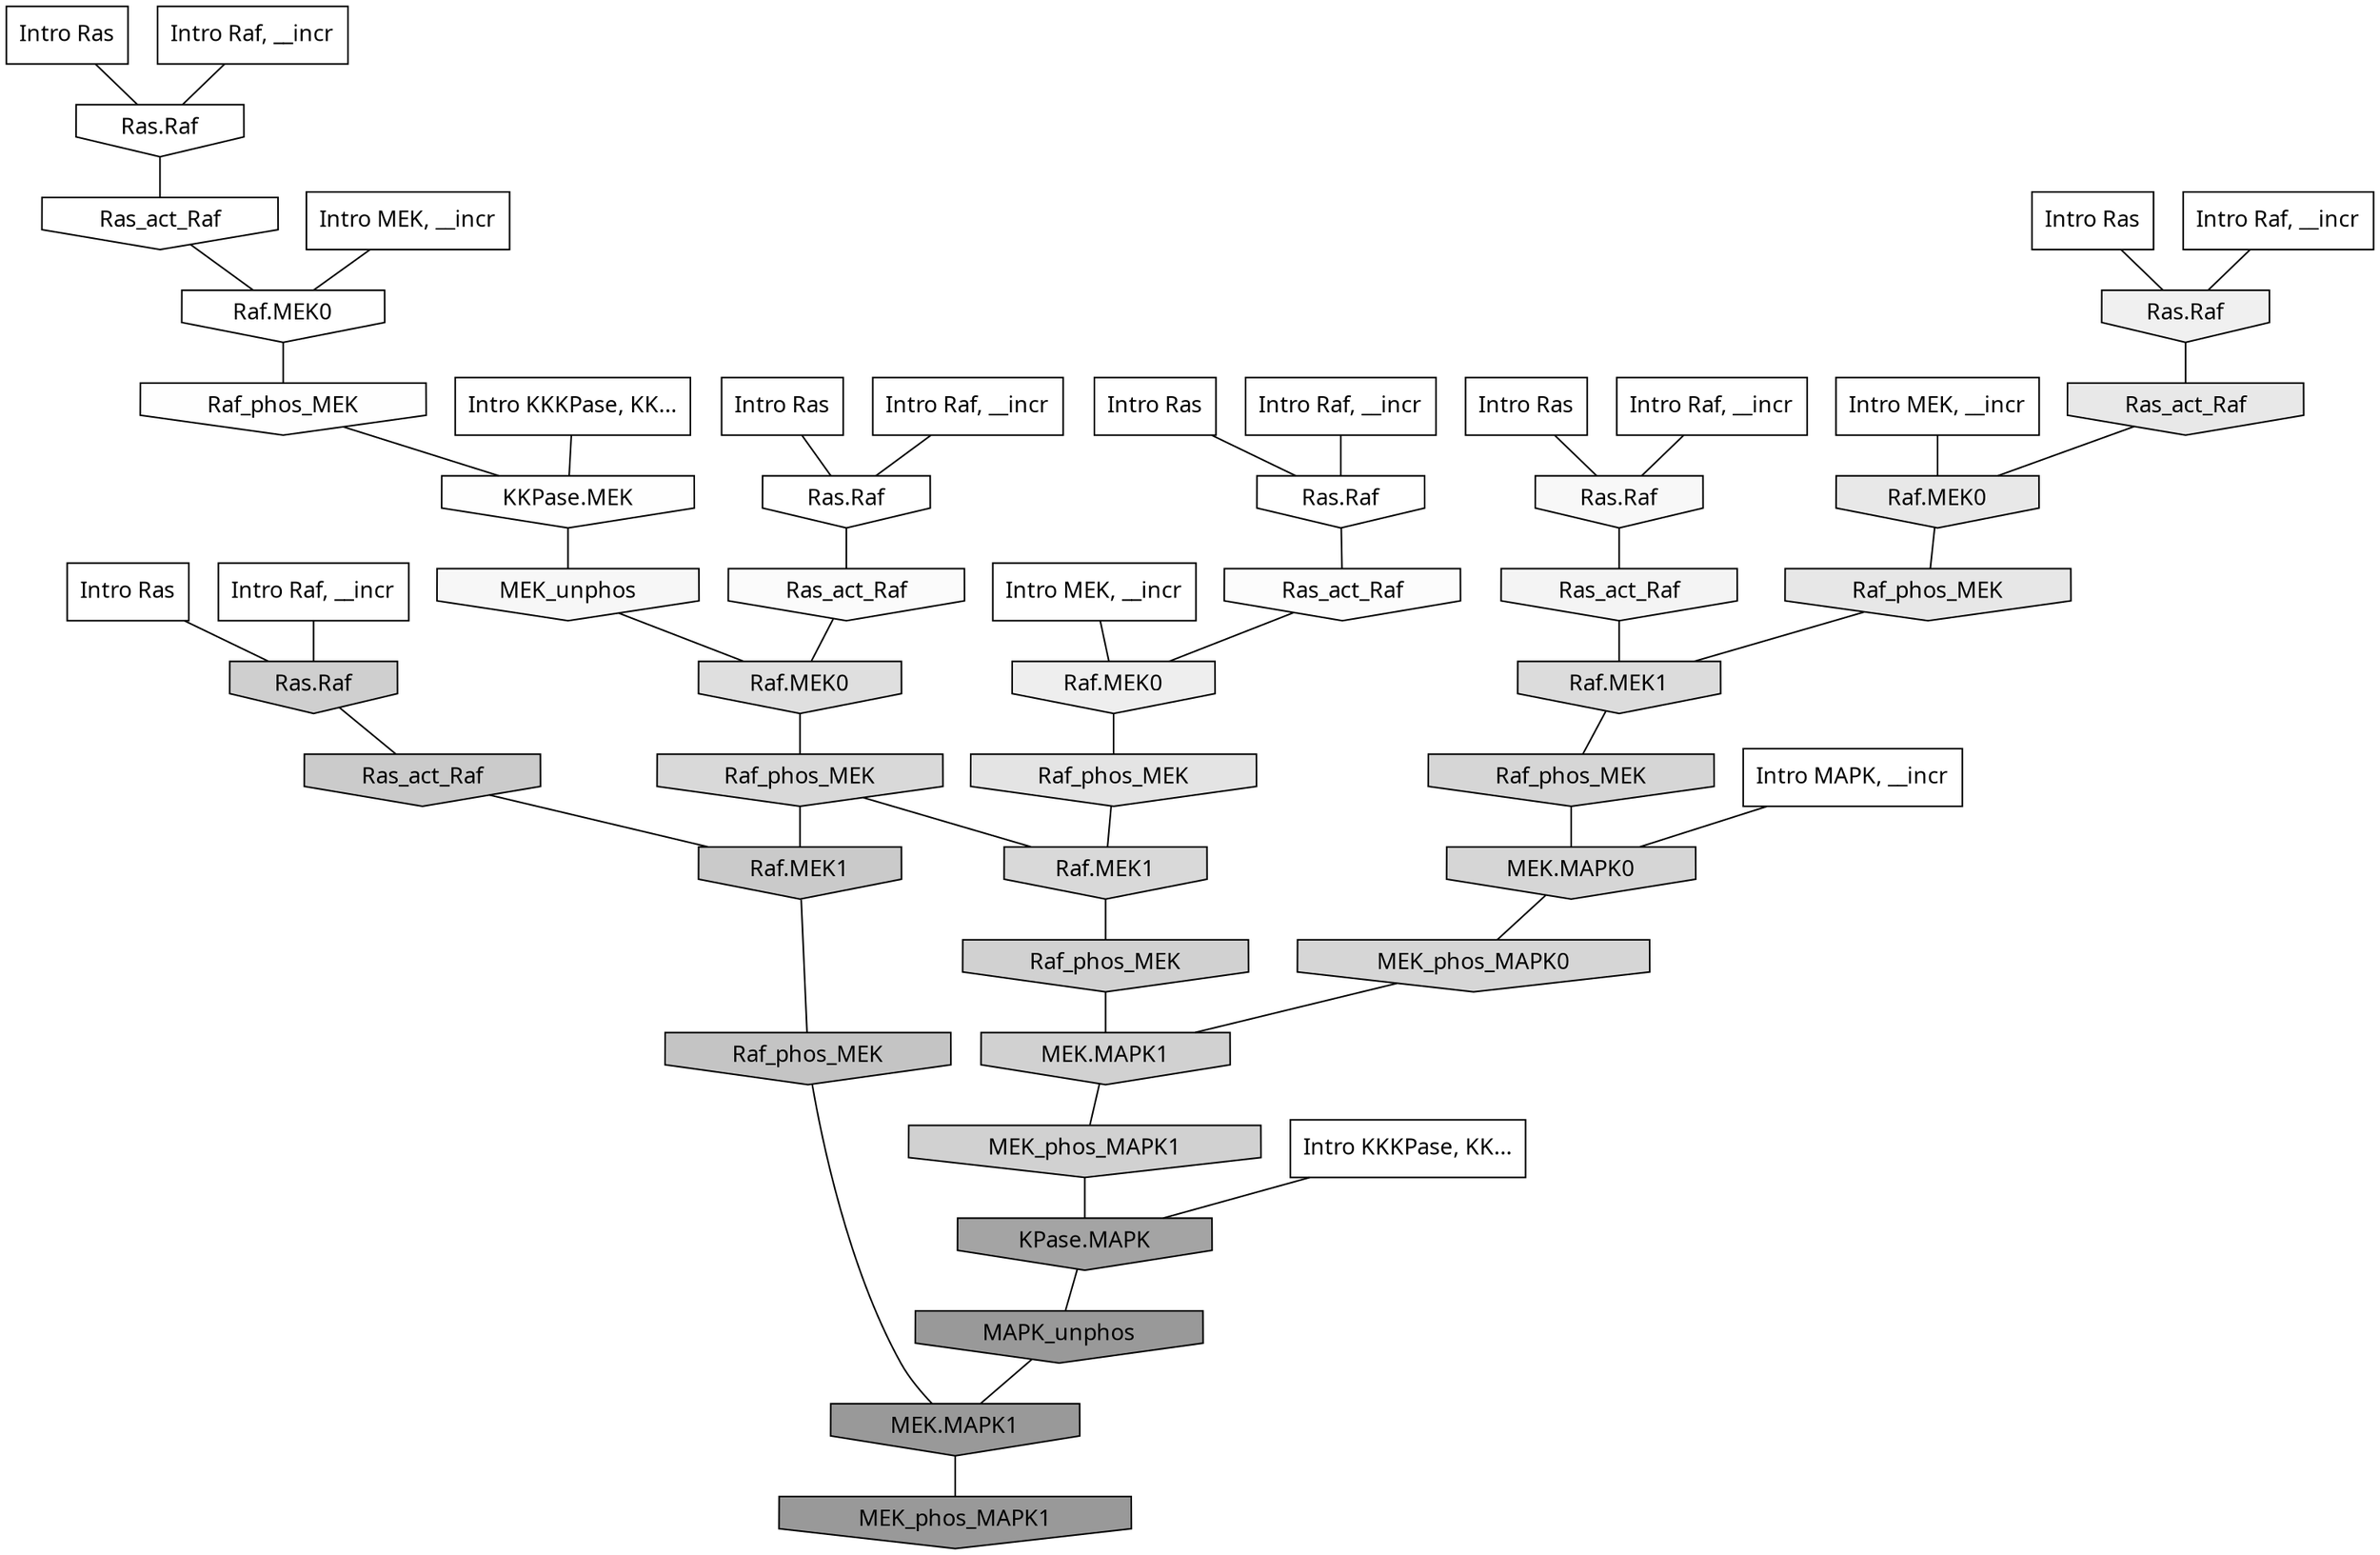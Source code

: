 digraph G{
  rankdir="TB";
  ranksep=0.30;
  node [fontname="CMU Serif"];
  edge [fontname="CMU Serif"];
  
  13 [label="Intro Ras", shape=rectangle, style=filled, fillcolor="0.000 0.000 1.000"]
  
  26 [label="Intro Ras", shape=rectangle, style=filled, fillcolor="0.000 0.000 1.000"]
  
  37 [label="Intro Ras", shape=rectangle, style=filled, fillcolor="0.000 0.000 1.000"]
  
  75 [label="Intro Ras", shape=rectangle, style=filled, fillcolor="0.000 0.000 1.000"]
  
  78 [label="Intro Ras", shape=rectangle, style=filled, fillcolor="0.000 0.000 1.000"]
  
  84 [label="Intro Ras", shape=rectangle, style=filled, fillcolor="0.000 0.000 1.000"]
  
  382 [label="Intro Raf, __incr", shape=rectangle, style=filled, fillcolor="0.000 0.000 1.000"]
  
  580 [label="Intro Raf, __incr", shape=rectangle, style=filled, fillcolor="0.000 0.000 1.000"]
  
  587 [label="Intro Raf, __incr", shape=rectangle, style=filled, fillcolor="0.000 0.000 1.000"]
  
  937 [label="Intro Raf, __incr", shape=rectangle, style=filled, fillcolor="0.000 0.000 1.000"]
  
  1051 [label="Intro Raf, __incr", shape=rectangle, style=filled, fillcolor="0.000 0.000 1.000"]
  
  1052 [label="Intro Raf, __incr", shape=rectangle, style=filled, fillcolor="0.000 0.000 1.000"]
  
  1197 [label="Intro MEK, __incr", shape=rectangle, style=filled, fillcolor="0.000 0.000 1.000"]
  
  1220 [label="Intro MEK, __incr", shape=rectangle, style=filled, fillcolor="0.000 0.000 1.000"]
  
  1971 [label="Intro MEK, __incr", shape=rectangle, style=filled, fillcolor="0.000 0.000 1.000"]
  
  2276 [label="Intro MAPK, __incr", shape=rectangle, style=filled, fillcolor="0.000 0.000 1.000"]
  
  3149 [label="Intro KKKPase, KK...", shape=rectangle, style=filled, fillcolor="0.000 0.000 1.000"]
  
  3191 [label="Intro KKKPase, KK...", shape=rectangle, style=filled, fillcolor="0.000 0.000 1.000"]
  
  3209 [label="Ras.Raf", shape=invhouse, style=filled, fillcolor="0.000 0.000 1.000"]
  
  3225 [label="Ras.Raf", shape=invhouse, style=filled, fillcolor="0.000 0.000 1.000"]
  
  3248 [label="Ras.Raf", shape=invhouse, style=filled, fillcolor="0.000 0.000 1.000"]
  
  3332 [label="Ras_act_Raf", shape=invhouse, style=filled, fillcolor="0.000 0.000 0.998"]
  
  3335 [label="Raf.MEK0", shape=invhouse, style=filled, fillcolor="0.000 0.000 0.998"]
  
  3364 [label="Raf_phos_MEK", shape=invhouse, style=filled, fillcolor="0.000 0.000 0.995"]
  
  3371 [label="KKPase.MEK", shape=invhouse, style=filled, fillcolor="0.000 0.000 0.994"]
  
  3432 [label="Ras_act_Raf", shape=invhouse, style=filled, fillcolor="0.000 0.000 0.988"]
  
  3495 [label="Ras_act_Raf", shape=invhouse, style=filled, fillcolor="0.000 0.000 0.984"]
  
  3713 [label="Ras.Raf", shape=invhouse, style=filled, fillcolor="0.000 0.000 0.969"]
  
  3800 [label="MEK_unphos", shape=invhouse, style=filled, fillcolor="0.000 0.000 0.966"]
  
  4102 [label="Ras_act_Raf", shape=invhouse, style=filled, fillcolor="0.000 0.000 0.954"]
  
  4447 [label="Ras.Raf", shape=invhouse, style=filled, fillcolor="0.000 0.000 0.941"]
  
  4700 [label="Raf.MEK0", shape=invhouse, style=filled, fillcolor="0.000 0.000 0.932"]
  
  5391 [label="Ras_act_Raf", shape=invhouse, style=filled, fillcolor="0.000 0.000 0.910"]
  
  5393 [label="Raf.MEK0", shape=invhouse, style=filled, fillcolor="0.000 0.000 0.910"]
  
  5564 [label="Raf_phos_MEK", shape=invhouse, style=filled, fillcolor="0.000 0.000 0.903"]
  
  5910 [label="Raf_phos_MEK", shape=invhouse, style=filled, fillcolor="0.000 0.000 0.894"]
  
  6782 [label="Raf.MEK0", shape=invhouse, style=filled, fillcolor="0.000 0.000 0.872"]
  
  7445 [label="Raf.MEK1", shape=invhouse, style=filled, fillcolor="0.000 0.000 0.860"]
  
  8146 [label="Raf_phos_MEK", shape=invhouse, style=filled, fillcolor="0.000 0.000 0.848"]
  
  8148 [label="Raf.MEK1", shape=invhouse, style=filled, fillcolor="0.000 0.000 0.848"]
  
  8631 [label="Raf_phos_MEK", shape=invhouse, style=filled, fillcolor="0.000 0.000 0.839"]
  
  8633 [label="MEK.MAPK0", shape=invhouse, style=filled, fillcolor="0.000 0.000 0.839"]
  
  8719 [label="MEK_phos_MAPK0", shape=invhouse, style=filled, fillcolor="0.000 0.000 0.838"]
  
  10092 [label="Raf_phos_MEK", shape=invhouse, style=filled, fillcolor="0.000 0.000 0.819"]
  
  10097 [label="MEK.MAPK1", shape=invhouse, style=filled, fillcolor="0.000 0.000 0.819"]
  
  10101 [label="MEK_phos_MAPK1", shape=invhouse, style=filled, fillcolor="0.000 0.000 0.819"]
  
  10729 [label="Ras.Raf", shape=invhouse, style=filled, fillcolor="0.000 0.000 0.812"]
  
  12617 [label="Ras_act_Raf", shape=invhouse, style=filled, fillcolor="0.000 0.000 0.793"]
  
  12942 [label="Raf.MEK1", shape=invhouse, style=filled, fillcolor="0.000 0.000 0.790"]
  
  15593 [label="Raf_phos_MEK", shape=invhouse, style=filled, fillcolor="0.000 0.000 0.768"]
  
  21041 [label="KPase.MAPK", shape=invhouse, style=filled, fillcolor="0.000 0.000 0.642"]
  
  22151 [label="MAPK_unphos", shape=invhouse, style=filled, fillcolor="0.000 0.000 0.601"]
  
  22152 [label="MEK.MAPK1", shape=invhouse, style=filled, fillcolor="0.000 0.000 0.601"]
  
  22160 [label="MEK_phos_MAPK1", shape=invhouse, style=filled, fillcolor="0.000 0.000 0.600"]
  
  
  22152 -> 22160 [dir=none, color="0.000 0.000 0.000"] 
  22151 -> 22152 [dir=none, color="0.000 0.000 0.000"] 
  21041 -> 22151 [dir=none, color="0.000 0.000 0.000"] 
  15593 -> 22152 [dir=none, color="0.000 0.000 0.000"] 
  12942 -> 15593 [dir=none, color="0.000 0.000 0.000"] 
  12617 -> 12942 [dir=none, color="0.000 0.000 0.000"] 
  10729 -> 12617 [dir=none, color="0.000 0.000 0.000"] 
  10101 -> 21041 [dir=none, color="0.000 0.000 0.000"] 
  10097 -> 10101 [dir=none, color="0.000 0.000 0.000"] 
  10092 -> 10097 [dir=none, color="0.000 0.000 0.000"] 
  8719 -> 10097 [dir=none, color="0.000 0.000 0.000"] 
  8633 -> 8719 [dir=none, color="0.000 0.000 0.000"] 
  8631 -> 8633 [dir=none, color="0.000 0.000 0.000"] 
  8148 -> 10092 [dir=none, color="0.000 0.000 0.000"] 
  8146 -> 8148 [dir=none, color="0.000 0.000 0.000"] 
  8146 -> 12942 [dir=none, color="0.000 0.000 0.000"] 
  7445 -> 8631 [dir=none, color="0.000 0.000 0.000"] 
  6782 -> 8146 [dir=none, color="0.000 0.000 0.000"] 
  5910 -> 8148 [dir=none, color="0.000 0.000 0.000"] 
  5564 -> 7445 [dir=none, color="0.000 0.000 0.000"] 
  5393 -> 5564 [dir=none, color="0.000 0.000 0.000"] 
  5391 -> 5393 [dir=none, color="0.000 0.000 0.000"] 
  4700 -> 5910 [dir=none, color="0.000 0.000 0.000"] 
  4447 -> 5391 [dir=none, color="0.000 0.000 0.000"] 
  4102 -> 7445 [dir=none, color="0.000 0.000 0.000"] 
  3800 -> 6782 [dir=none, color="0.000 0.000 0.000"] 
  3713 -> 4102 [dir=none, color="0.000 0.000 0.000"] 
  3495 -> 6782 [dir=none, color="0.000 0.000 0.000"] 
  3432 -> 4700 [dir=none, color="0.000 0.000 0.000"] 
  3371 -> 3800 [dir=none, color="0.000 0.000 0.000"] 
  3364 -> 3371 [dir=none, color="0.000 0.000 0.000"] 
  3335 -> 3364 [dir=none, color="0.000 0.000 0.000"] 
  3332 -> 3335 [dir=none, color="0.000 0.000 0.000"] 
  3248 -> 3432 [dir=none, color="0.000 0.000 0.000"] 
  3225 -> 3332 [dir=none, color="0.000 0.000 0.000"] 
  3209 -> 3495 [dir=none, color="0.000 0.000 0.000"] 
  3191 -> 3371 [dir=none, color="0.000 0.000 0.000"] 
  3149 -> 21041 [dir=none, color="0.000 0.000 0.000"] 
  2276 -> 8633 [dir=none, color="0.000 0.000 0.000"] 
  1971 -> 4700 [dir=none, color="0.000 0.000 0.000"] 
  1220 -> 3335 [dir=none, color="0.000 0.000 0.000"] 
  1197 -> 5393 [dir=none, color="0.000 0.000 0.000"] 
  1052 -> 3713 [dir=none, color="0.000 0.000 0.000"] 
  1051 -> 4447 [dir=none, color="0.000 0.000 0.000"] 
  937 -> 3209 [dir=none, color="0.000 0.000 0.000"] 
  587 -> 3225 [dir=none, color="0.000 0.000 0.000"] 
  580 -> 3248 [dir=none, color="0.000 0.000 0.000"] 
  382 -> 10729 [dir=none, color="0.000 0.000 0.000"] 
  84 -> 4447 [dir=none, color="0.000 0.000 0.000"] 
  78 -> 3713 [dir=none, color="0.000 0.000 0.000"] 
  75 -> 10729 [dir=none, color="0.000 0.000 0.000"] 
  37 -> 3209 [dir=none, color="0.000 0.000 0.000"] 
  26 -> 3248 [dir=none, color="0.000 0.000 0.000"] 
  13 -> 3225 [dir=none, color="0.000 0.000 0.000"] 
  
  }
